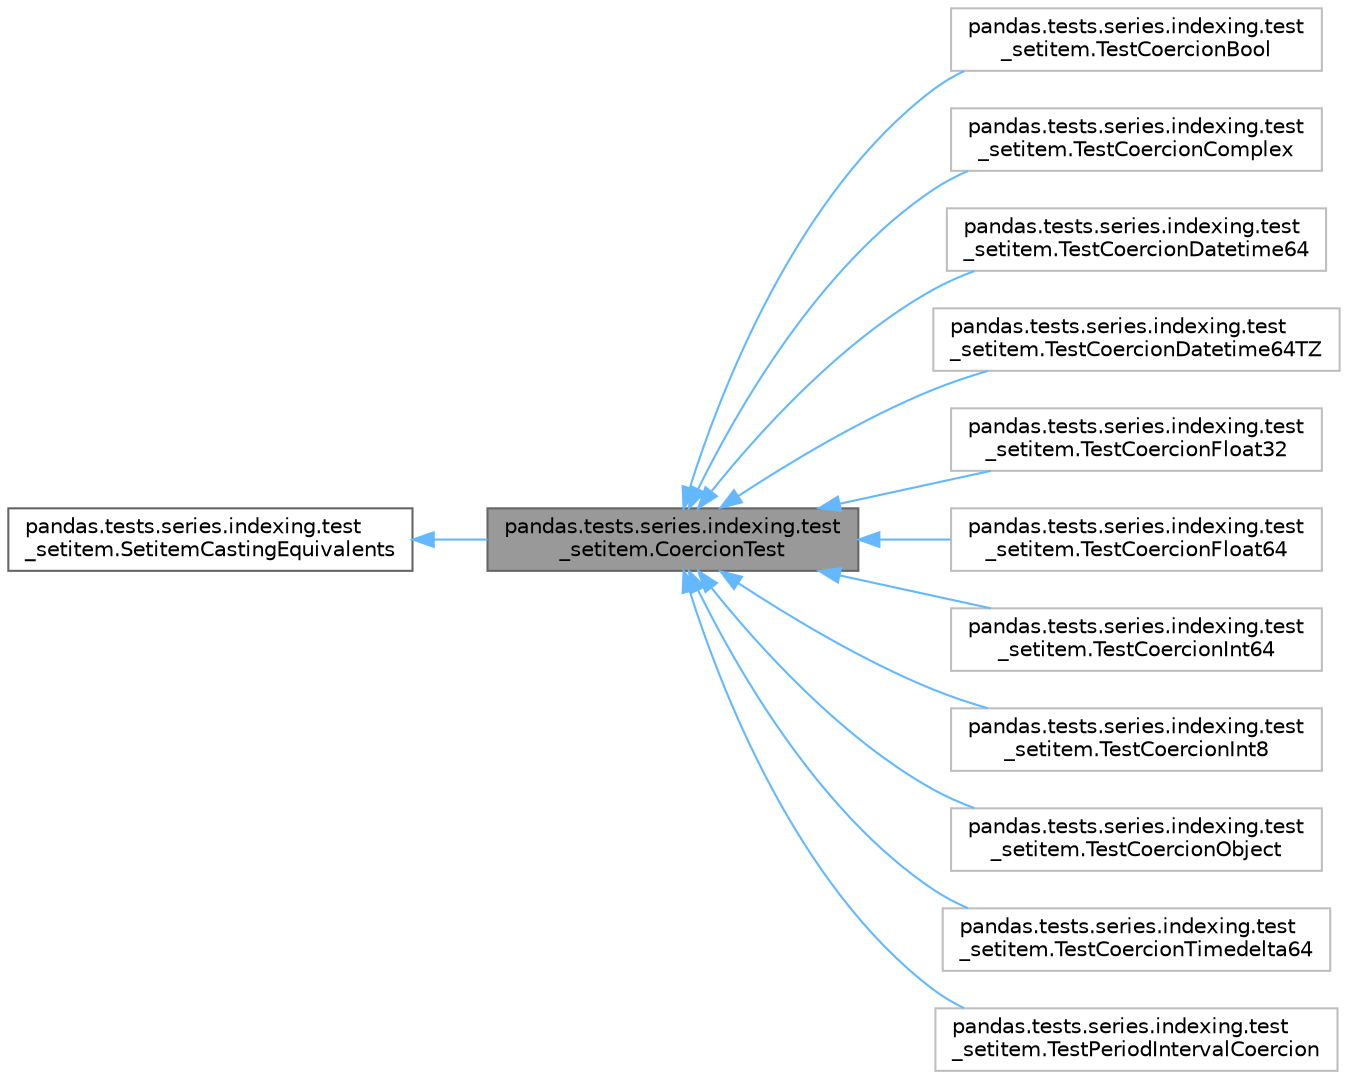 digraph "pandas.tests.series.indexing.test_setitem.CoercionTest"
{
 // LATEX_PDF_SIZE
  bgcolor="transparent";
  edge [fontname=Helvetica,fontsize=10,labelfontname=Helvetica,labelfontsize=10];
  node [fontname=Helvetica,fontsize=10,shape=box,height=0.2,width=0.4];
  rankdir="LR";
  Node1 [id="Node000001",label="pandas.tests.series.indexing.test\l_setitem.CoercionTest",height=0.2,width=0.4,color="gray40", fillcolor="grey60", style="filled", fontcolor="black",tooltip=" "];
  Node2 -> Node1 [id="edge1_Node000001_Node000002",dir="back",color="steelblue1",style="solid",tooltip=" "];
  Node2 [id="Node000002",label="pandas.tests.series.indexing.test\l_setitem.SetitemCastingEquivalents",height=0.2,width=0.4,color="gray40", fillcolor="white", style="filled",URL="$da/d0b/classpandas_1_1tests_1_1series_1_1indexing_1_1test__setitem_1_1SetitemCastingEquivalents.html",tooltip=" "];
  Node1 -> Node3 [id="edge2_Node000001_Node000003",dir="back",color="steelblue1",style="solid",tooltip=" "];
  Node3 [id="Node000003",label="pandas.tests.series.indexing.test\l_setitem.TestCoercionBool",height=0.2,width=0.4,color="grey75", fillcolor="white", style="filled",URL="$de/d2b/classpandas_1_1tests_1_1series_1_1indexing_1_1test__setitem_1_1TestCoercionBool.html",tooltip=" "];
  Node1 -> Node4 [id="edge3_Node000001_Node000004",dir="back",color="steelblue1",style="solid",tooltip=" "];
  Node4 [id="Node000004",label="pandas.tests.series.indexing.test\l_setitem.TestCoercionComplex",height=0.2,width=0.4,color="grey75", fillcolor="white", style="filled",URL="$d5/d6c/classpandas_1_1tests_1_1series_1_1indexing_1_1test__setitem_1_1TestCoercionComplex.html",tooltip=" "];
  Node1 -> Node5 [id="edge4_Node000001_Node000005",dir="back",color="steelblue1",style="solid",tooltip=" "];
  Node5 [id="Node000005",label="pandas.tests.series.indexing.test\l_setitem.TestCoercionDatetime64",height=0.2,width=0.4,color="grey75", fillcolor="white", style="filled",URL="$dd/dfa/classpandas_1_1tests_1_1series_1_1indexing_1_1test__setitem_1_1TestCoercionDatetime64.html",tooltip=" "];
  Node1 -> Node6 [id="edge5_Node000001_Node000006",dir="back",color="steelblue1",style="solid",tooltip=" "];
  Node6 [id="Node000006",label="pandas.tests.series.indexing.test\l_setitem.TestCoercionDatetime64TZ",height=0.2,width=0.4,color="grey75", fillcolor="white", style="filled",URL="$d5/d96/classpandas_1_1tests_1_1series_1_1indexing_1_1test__setitem_1_1TestCoercionDatetime64TZ.html",tooltip=" "];
  Node1 -> Node7 [id="edge6_Node000001_Node000007",dir="back",color="steelblue1",style="solid",tooltip=" "];
  Node7 [id="Node000007",label="pandas.tests.series.indexing.test\l_setitem.TestCoercionFloat32",height=0.2,width=0.4,color="grey75", fillcolor="white", style="filled",URL="$da/df8/classpandas_1_1tests_1_1series_1_1indexing_1_1test__setitem_1_1TestCoercionFloat32.html",tooltip=" "];
  Node1 -> Node8 [id="edge7_Node000001_Node000008",dir="back",color="steelblue1",style="solid",tooltip=" "];
  Node8 [id="Node000008",label="pandas.tests.series.indexing.test\l_setitem.TestCoercionFloat64",height=0.2,width=0.4,color="grey75", fillcolor="white", style="filled",URL="$d6/d0e/classpandas_1_1tests_1_1series_1_1indexing_1_1test__setitem_1_1TestCoercionFloat64.html",tooltip=" "];
  Node1 -> Node9 [id="edge8_Node000001_Node000009",dir="back",color="steelblue1",style="solid",tooltip=" "];
  Node9 [id="Node000009",label="pandas.tests.series.indexing.test\l_setitem.TestCoercionInt64",height=0.2,width=0.4,color="grey75", fillcolor="white", style="filled",URL="$de/d66/classpandas_1_1tests_1_1series_1_1indexing_1_1test__setitem_1_1TestCoercionInt64.html",tooltip=" "];
  Node1 -> Node10 [id="edge9_Node000001_Node000010",dir="back",color="steelblue1",style="solid",tooltip=" "];
  Node10 [id="Node000010",label="pandas.tests.series.indexing.test\l_setitem.TestCoercionInt8",height=0.2,width=0.4,color="grey75", fillcolor="white", style="filled",URL="$dc/ded/classpandas_1_1tests_1_1series_1_1indexing_1_1test__setitem_1_1TestCoercionInt8.html",tooltip=" "];
  Node1 -> Node11 [id="edge10_Node000001_Node000011",dir="back",color="steelblue1",style="solid",tooltip=" "];
  Node11 [id="Node000011",label="pandas.tests.series.indexing.test\l_setitem.TestCoercionObject",height=0.2,width=0.4,color="grey75", fillcolor="white", style="filled",URL="$d2/d45/classpandas_1_1tests_1_1series_1_1indexing_1_1test__setitem_1_1TestCoercionObject.html",tooltip=" "];
  Node1 -> Node12 [id="edge11_Node000001_Node000012",dir="back",color="steelblue1",style="solid",tooltip=" "];
  Node12 [id="Node000012",label="pandas.tests.series.indexing.test\l_setitem.TestCoercionTimedelta64",height=0.2,width=0.4,color="grey75", fillcolor="white", style="filled",URL="$d3/d74/classpandas_1_1tests_1_1series_1_1indexing_1_1test__setitem_1_1TestCoercionTimedelta64.html",tooltip=" "];
  Node1 -> Node13 [id="edge12_Node000001_Node000013",dir="back",color="steelblue1",style="solid",tooltip=" "];
  Node13 [id="Node000013",label="pandas.tests.series.indexing.test\l_setitem.TestPeriodIntervalCoercion",height=0.2,width=0.4,color="grey75", fillcolor="white", style="filled",URL="$d7/d67/classpandas_1_1tests_1_1series_1_1indexing_1_1test__setitem_1_1TestPeriodIntervalCoercion.html",tooltip=" "];
}
